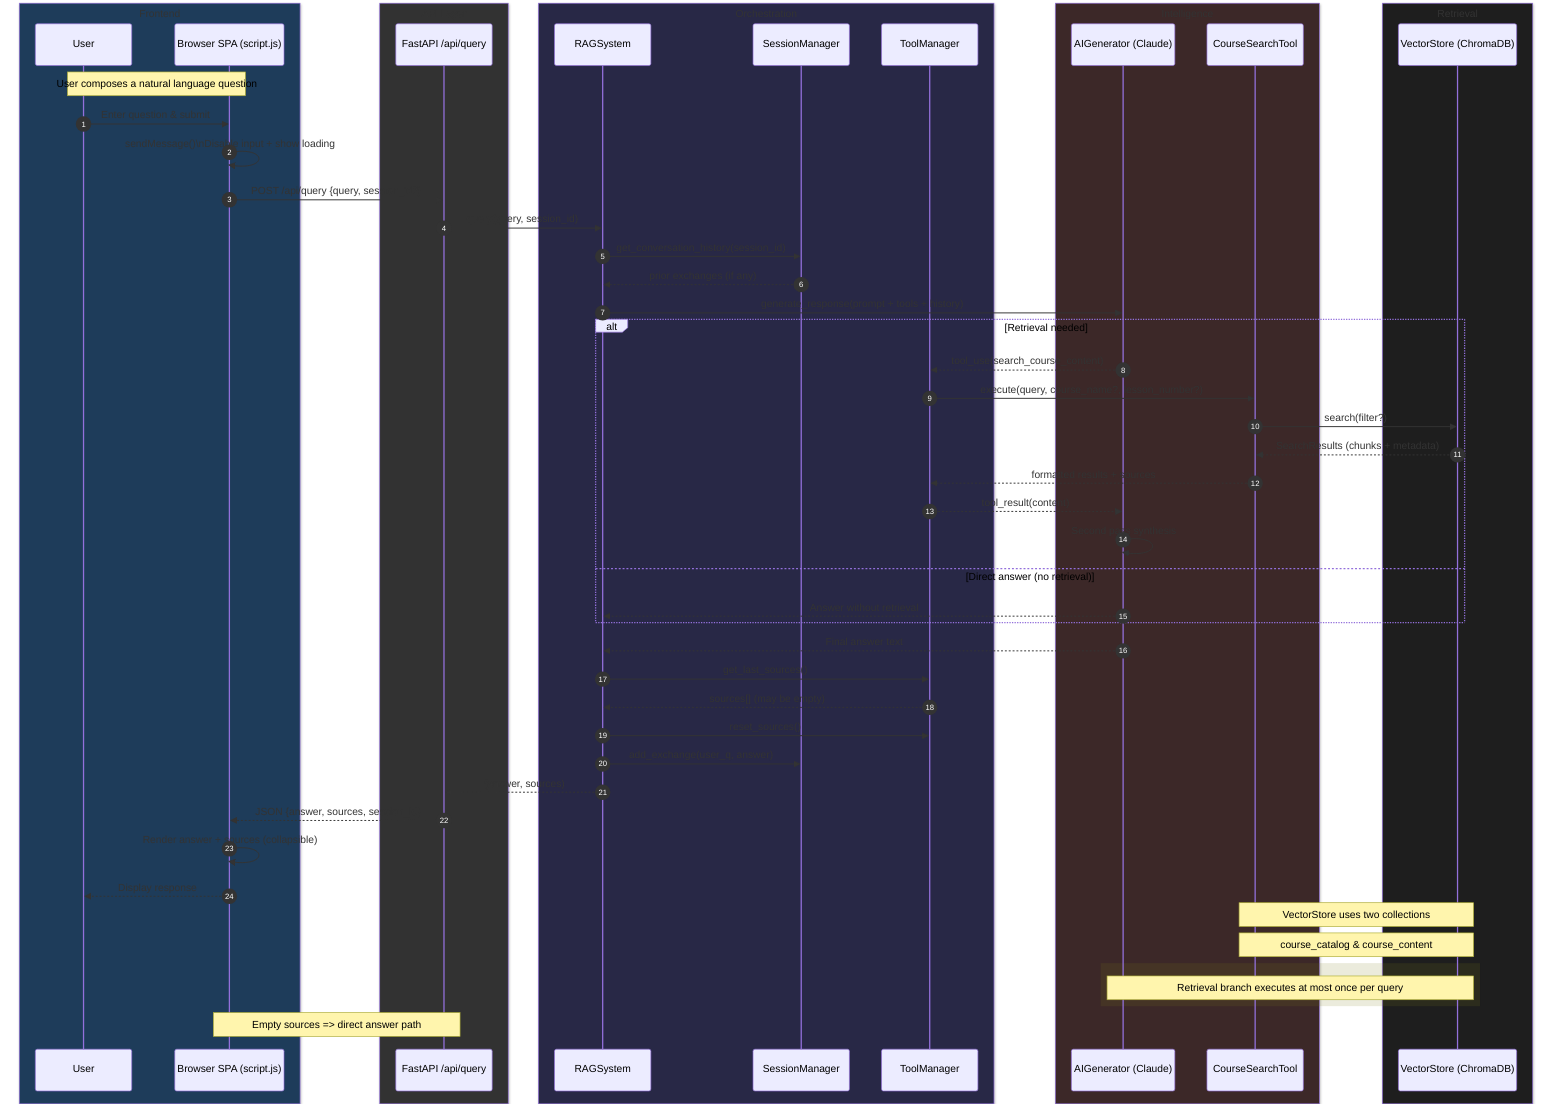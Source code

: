 %% Query Flow Sequence Diagram for Course Materials RAG System
%% This diagram illustrates the end-to-end lifecycle of a user query.
%% Title: User Query Flow - Course Materials RAG System

sequenceDiagram
    autonumber
    %% Frontend actors
    box rgb(30,60,90) Frontend
        participant U as User
        participant FE as Browser SPA (script.js)
    end
    %% API layer
    box rgb(50,50,50) API Layer
        participant API as FastAPI /api/query
    end
    %% Orchestration core
    box rgb(40,40,70) Orchestration
        participant RAG as RAGSystem
        participant SM as SessionManager
        participant TM as ToolManager
    end
    %% AI & Tooling
    box rgb(60,40,40) Intelligence
        participant AI as AIGenerator (Claude)
        participant CST as CourseSearchTool
    end
    %% Retrieval subsystem
    box rgb(30,30,30) Retrieval
        participant VS as VectorStore (ChromaDB)
    end

    Note over U,FE: User composes a natural language question

    U->>FE: Enter question & submit
    FE->>FE: sendMessage()\nDisable input + show loading
    FE->>API: POST /api/query {query, session_id?}

    API->>RAG: query(query, session_id)
    RAG->>SM: get_conversation_history(session_id)
    SM-->>RAG: prior exchanges (if any)
    RAG->>AI: generate_response(prompt + tools + history)

    alt Retrieval needed
        AI-->>TM: tool_use(search_course_content)
        TM->>CST: execute(query, course_name?, lesson_number?)
        CST->>VS: search(filter?)
        VS-->>CST: SearchResults (chunks + metadata)
        CST-->>TM: formatted results + sources
        TM-->>AI: tool_result(content)
        AI->>AI: Second pass synthesis
    else Direct answer (no retrieval)
        AI-->>RAG: Answer without retrieval
    end

    AI-->>RAG: Final answer text
    RAG->>TM: get_last_sources()
    TM-->>RAG: sources[] (may be empty)
    RAG->>TM: reset_sources()
    RAG->>SM: add_exchange(user_q, answer)
    RAG-->>API: (answer, sources)
    API-->>FE: JSON {answer, sources, session_id}
    FE->>FE: Render answer + sources (collapsible)
    FE-->>U: Display response

    Note over VS,CST: VectorStore uses two collections
    Note over VS,CST: course_catalog & course_content

    rect rgba(120,120,20,0.15)
        Note over AI,VS: Retrieval branch executes at most once per query
    end

    Note over FE,API: Empty sources => direct answer path